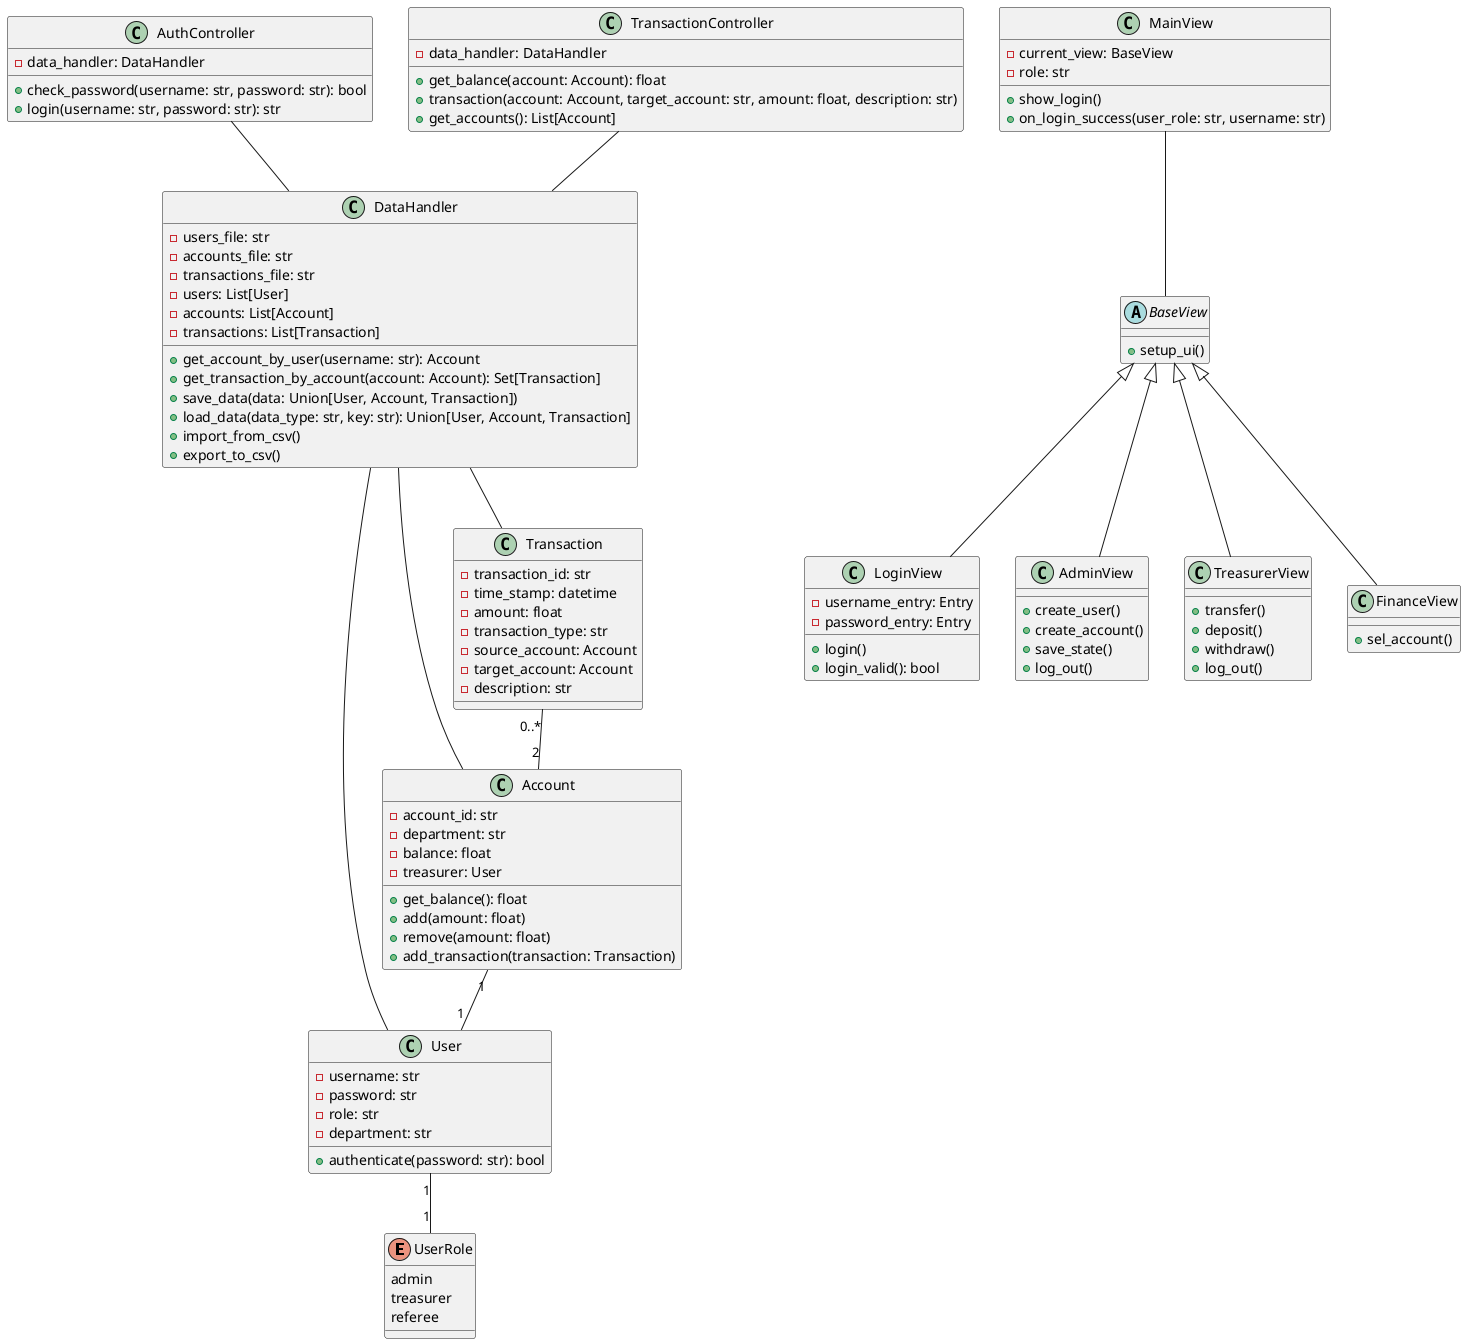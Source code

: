 @startuml Vereinskassen-System

' Enums
enum UserRole {
    admin
    treasurer
    referee
}

' Models
class User {
    - username: str
    - password: str
    - role: str
    - department: str
    + authenticate(password: str): bool
}

class Account {
    - account_id: str
    - department: str
    - balance: float
    - treasurer: User
    + get_balance(): float
    + add(amount: float)
    + remove(amount: float)
    + add_transaction(transaction: Transaction)
}

class Transaction {
    - transaction_id: str
    - time_stamp: datetime
    - amount: float
    - transaction_type: str
    - source_account: Account
    - target_account: Account
    - description: str
}

' Controllers
class AuthController {
    - data_handler: DataHandler
    + check_password(username: str, password: str): bool
    + login(username: str, password: str): str
}

class TransactionController {
    - data_handler: DataHandler
    + get_balance(account: Account): float
    + transaction(account: Account, target_account: str, amount: float, description: str)
    + get_accounts(): List[Account]
}

' Data Handler
class DataHandler {
    - users_file: str
    - accounts_file: str
    - transactions_file: str
    - users: List[User]
    - accounts: List[Account]
    - transactions: List[Transaction]
    + get_account_by_user(username: str): Account
    + get_transaction_by_account(account: Account): Set[Transaction]
    + save_data(data: Union[User, Account, Transaction])
    + load_data(data_type: str, key: str): Union[User, Account, Transaction]
    + import_from_csv()
    + export_to_csv()
}

' Views
abstract class BaseView {
    + setup_ui()
}

class MainView {
    - current_view: BaseView
    - role: str
    + show_login()
    + on_login_success(user_role: str, username: str)
}

class LoginView {
    - username_entry: Entry
    - password_entry: Entry
    + login()
    + login_valid(): bool
}

class AdminView {
    + create_user()
    + create_account()
    + save_state()
    + log_out()
}

class TreasurerView {
    + transfer()
    + deposit()
    + withdraw()
    + log_out()
}

class FinanceView {
    + sel_account()
}

' Relationships
User "1" -- "1" UserRole
Account "1" -- "1" User
Transaction "0..*" -- "2" Account
BaseView <|-- LoginView
BaseView <|-- AdminView
BaseView <|-- TreasurerView
BaseView <|-- FinanceView
MainView -- BaseView
AuthController -- DataHandler
TransactionController -- DataHandler
DataHandler -- User
DataHandler -- Account
DataHandler -- Transaction

@enduml



